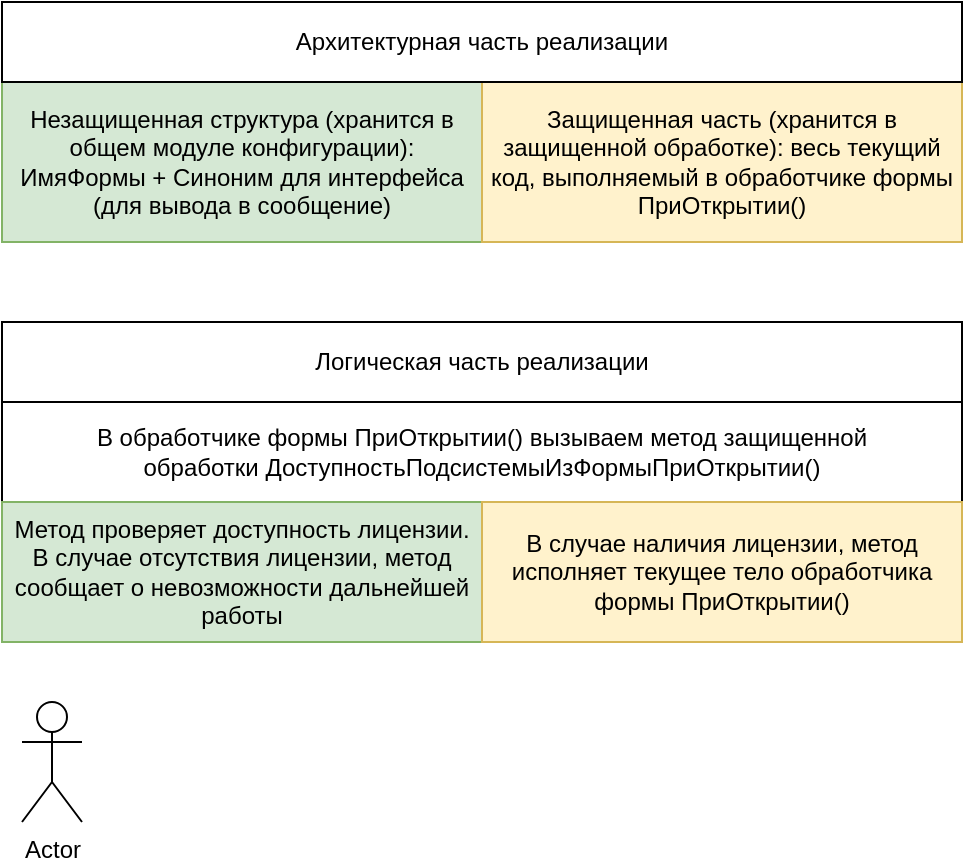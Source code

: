 <mxfile version="20.1.1" type="github">
  <diagram id="Mf5A8baf47a3lFX-xt1y" name="Page-1">
    <mxGraphModel dx="981" dy="520" grid="1" gridSize="10" guides="1" tooltips="1" connect="1" arrows="1" fold="1" page="1" pageScale="1" pageWidth="827" pageHeight="1169" math="0" shadow="0">
      <root>
        <mxCell id="0" />
        <mxCell id="1" parent="0" />
        <mxCell id="Lkw1FPNS6HBRP2Hc-tfF-1" value="Незащищенная структура (хранится в общем модуле конфигурации):&lt;br&gt;ИмяФормы + Синоним для интерфейса (для вывода в сообщение)" style="rounded=0;whiteSpace=wrap;html=1;fillColor=#d5e8d4;strokeColor=#82b366;" vertex="1" parent="1">
          <mxGeometry x="160" y="80" width="240" height="80" as="geometry" />
        </mxCell>
        <mxCell id="Lkw1FPNS6HBRP2Hc-tfF-2" value="Защищенная часть (хранится в защищенной обработке): весь текущий код, выполняемый в обработчике формы ПриОткрытии()" style="rounded=0;whiteSpace=wrap;html=1;fillColor=#fff2cc;strokeColor=#d6b656;" vertex="1" parent="1">
          <mxGeometry x="400" y="80" width="240" height="80" as="geometry" />
        </mxCell>
        <mxCell id="Lkw1FPNS6HBRP2Hc-tfF-3" value="Логическая часть реализации" style="rounded=0;whiteSpace=wrap;html=1;" vertex="1" parent="1">
          <mxGeometry x="160" y="200" width="480" height="40" as="geometry" />
        </mxCell>
        <mxCell id="Lkw1FPNS6HBRP2Hc-tfF-4" value="В обработчике формы ПриОткрытии() вызываем метод защищенной обработки&amp;nbsp;ДоступностьПодсистемыИзФормыПриОткрытии()" style="rounded=0;whiteSpace=wrap;html=1;" vertex="1" parent="1">
          <mxGeometry x="160" y="240" width="480" height="50" as="geometry" />
        </mxCell>
        <mxCell id="Lkw1FPNS6HBRP2Hc-tfF-5" value="Метод проверяет доступность лицензии. В случае отсутствия лицензии, метод сообщает о невозможности дальнейшей работы" style="rounded=0;whiteSpace=wrap;html=1;fillColor=#d5e8d4;strokeColor=#82b366;" vertex="1" parent="1">
          <mxGeometry x="160" y="290" width="240" height="70" as="geometry" />
        </mxCell>
        <mxCell id="Lkw1FPNS6HBRP2Hc-tfF-6" value="В случае наличия лицензии, метод исполняет текущее тело обработчика формы ПриОткрытии()" style="rounded=0;whiteSpace=wrap;html=1;fillColor=#fff2cc;strokeColor=#d6b656;" vertex="1" parent="1">
          <mxGeometry x="400" y="290" width="240" height="70" as="geometry" />
        </mxCell>
        <mxCell id="Lkw1FPNS6HBRP2Hc-tfF-7" value="Архитектурная часть реализации" style="rounded=0;whiteSpace=wrap;html=1;" vertex="1" parent="1">
          <mxGeometry x="160" y="40" width="480" height="40" as="geometry" />
        </mxCell>
        <mxCell id="Lkw1FPNS6HBRP2Hc-tfF-8" value="Actor" style="shape=umlActor;verticalLabelPosition=bottom;verticalAlign=top;html=1;outlineConnect=0;" vertex="1" parent="1">
          <mxGeometry x="170" y="390" width="30" height="60" as="geometry" />
        </mxCell>
      </root>
    </mxGraphModel>
  </diagram>
</mxfile>
